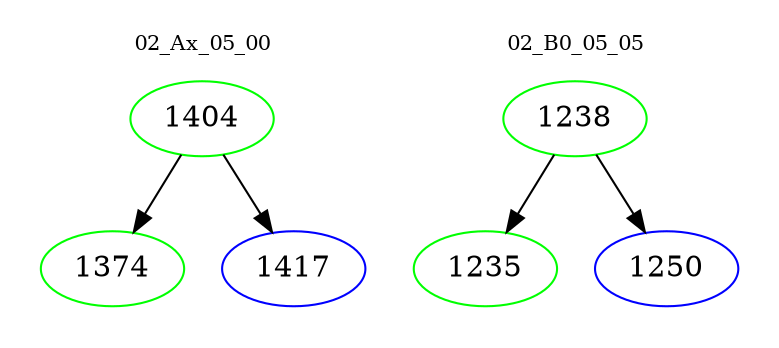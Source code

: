 digraph{
subgraph cluster_0 {
color = white
label = "02_Ax_05_00";
fontsize=10;
T0_1404 [label="1404", color="green"]
T0_1404 -> T0_1374 [color="black"]
T0_1374 [label="1374", color="green"]
T0_1404 -> T0_1417 [color="black"]
T0_1417 [label="1417", color="blue"]
}
subgraph cluster_1 {
color = white
label = "02_B0_05_05";
fontsize=10;
T1_1238 [label="1238", color="green"]
T1_1238 -> T1_1235 [color="black"]
T1_1235 [label="1235", color="green"]
T1_1238 -> T1_1250 [color="black"]
T1_1250 [label="1250", color="blue"]
}
}
